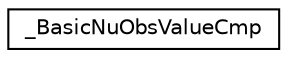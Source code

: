 digraph "Graphical Class Hierarchy"
{
  edge [fontname="Helvetica",fontsize="10",labelfontname="Helvetica",labelfontsize="10"];
  node [fontname="Helvetica",fontsize="10",shape=record];
  rankdir="LR";
  Node1 [label="_BasicNuObsValueCmp",height=0.2,width=0.4,color="black", fillcolor="white", style="filled",URL="$struct___basic_nu_obs_value_cmp.html"];
}
